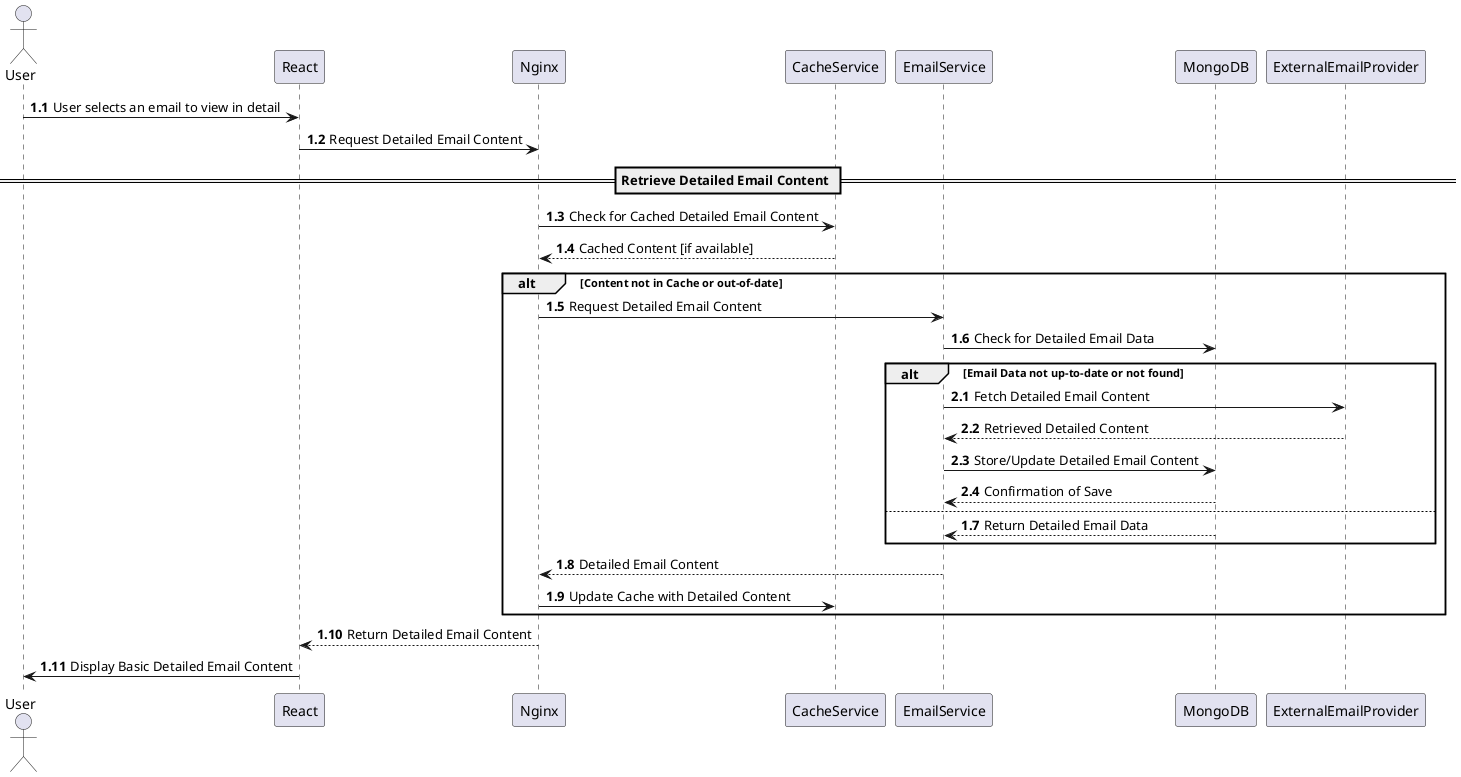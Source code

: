 @startuml
autonumber 1.1

actor User as Instance
Instance -> React : User selects an email to view in detail

React -> Nginx : Request Detailed Email Content

== Retrieve Detailed Email Content ==

Nginx -> CacheService : Check for Cached Detailed Email Content
CacheService --> Nginx : Cached Content [if available]
alt Content not in Cache or out-of-date
  Nginx -> EmailService : Request Detailed Email Content

  EmailService -> MongoDB : Check for Detailed Email Data
  alt Email Data not up-to-date or not found
    autonumber 2.1
    EmailService -> ExternalEmailProvider : Fetch Detailed Email Content
    ExternalEmailProvider --> EmailService : Retrieved Detailed Content
    EmailService -> MongoDB : Store/Update Detailed Email Content
    MongoDB --> EmailService : Confirmation of Save
  else
    autonumber 1.7
    MongoDB --> EmailService : Return Detailed Email Data
  end
  EmailService --> Nginx : Detailed Email Content
  Nginx -> CacheService : Update Cache with Detailed Content
end

Nginx --> React : Return Detailed Email Content
React -> Instance : Display Basic Detailed Email Content
@enduml
